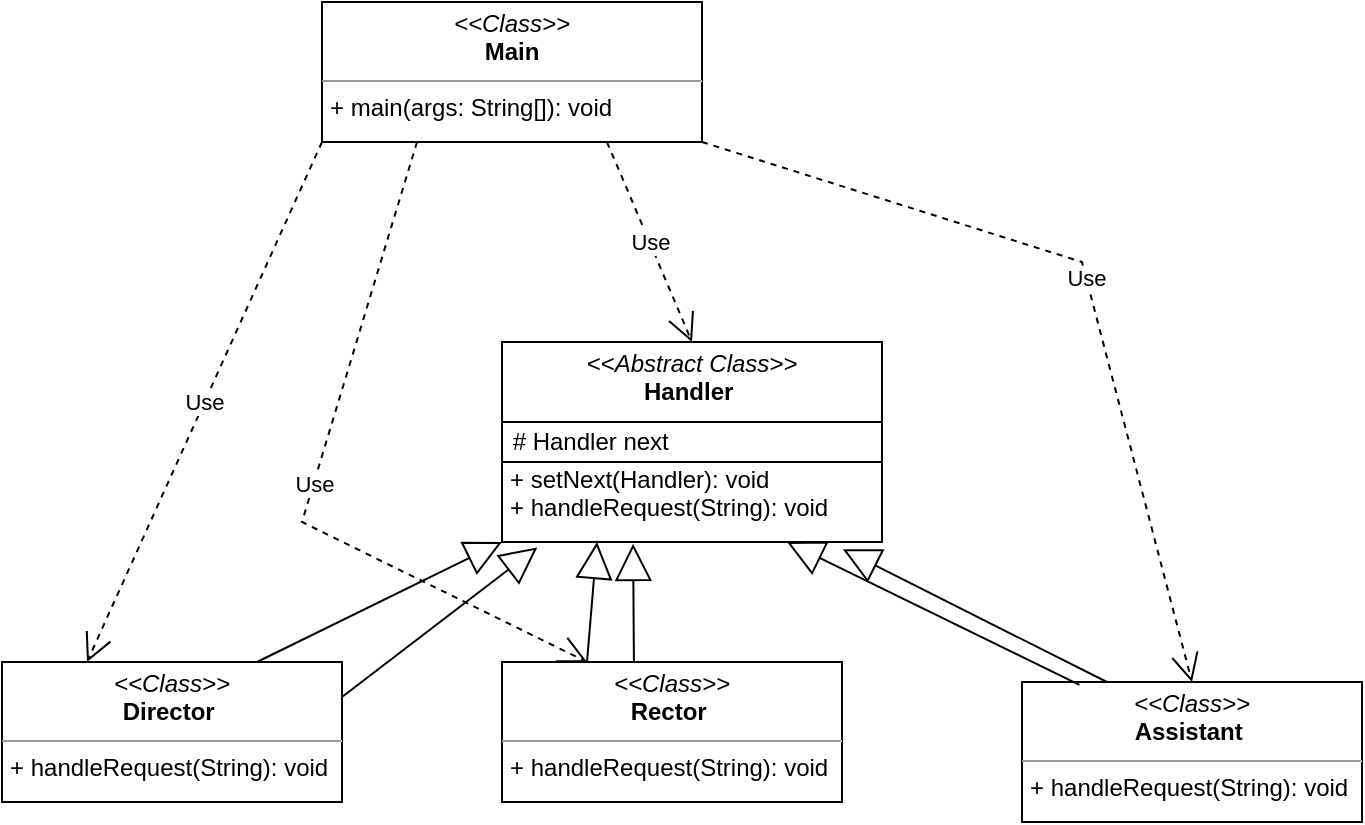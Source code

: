 <mxfile version="22.1.22" type="embed">
  <diagram name="Page-1" id="c4acf3e9-155e-7222-9cf6-157b1a14988f">
    <mxGraphModel dx="760" dy="596" grid="1" gridSize="10" guides="1" tooltips="1" connect="1" arrows="1" fold="1" page="1" pageScale="1" pageWidth="850" pageHeight="1100" background="none" math="0" shadow="0">
      <root>
        <mxCell id="0" />
        <mxCell id="1" parent="0" />
        <mxCell id="ODsbnVd8StHhgChr9COE-1" value="&lt;p style=&quot;margin:0px;margin-top:4px;text-align:center;&quot;&gt;&lt;i&gt;&amp;lt;&amp;lt;Class&amp;gt;&amp;gt;&lt;/i&gt;&lt;br&gt;&lt;b&gt;Main&lt;/b&gt;&lt;/p&gt;&lt;hr size=&quot;1&quot;&gt;&lt;p style=&quot;margin:0px;margin-left:4px;&quot;&gt;+ main(args: String[]): void&lt;/p&gt;" style="verticalAlign=top;align=left;overflow=fill;fontSize=12;fontFamily=Helvetica;html=1;rounded=0;shadow=0;comic=0;labelBackgroundColor=none;strokeWidth=1" parent="1" vertex="1">
          <mxGeometry x="300" y="60" width="190" height="70" as="geometry" />
        </mxCell>
        <mxCell id="ODsbnVd8StHhgChr9COE-2" value="&lt;p style=&quot;margin:0px;margin-top:4px;text-align:center;&quot;&gt;&lt;i&gt;&amp;lt;&amp;lt;Class&amp;gt;&amp;gt;&lt;/i&gt;&lt;br&gt;&lt;b&gt;Assistant&amp;nbsp;&lt;/b&gt;&lt;br&gt;&lt;/p&gt;&lt;hr size=&quot;1&quot;&gt;&lt;p style=&quot;margin:0px;margin-left:4px;&quot;&gt;+ handleRequest(String): void&lt;br&gt;&lt;/p&gt;" style="verticalAlign=top;align=left;overflow=fill;fontSize=12;fontFamily=Helvetica;html=1;rounded=0;shadow=0;comic=0;labelBackgroundColor=none;strokeWidth=1" parent="1" vertex="1">
          <mxGeometry x="650" y="400" width="170" height="70" as="geometry" />
        </mxCell>
        <mxCell id="ODsbnVd8StHhgChr9COE-9" value="&lt;p style=&quot;margin:0px;margin-top:4px;text-align:center;&quot;&gt;&lt;i&gt;&amp;lt;&amp;lt;Abstract Class&amp;gt;&amp;gt;&lt;/i&gt;&lt;br&gt;&lt;b&gt;Handler&amp;nbsp;&lt;/b&gt;&lt;br&gt;&lt;/p&gt;&lt;p style=&quot;margin:0px;margin-left:4px;&quot;&gt;&lt;br&gt;&lt;/p&gt;&lt;p style=&quot;margin:0px;margin-left:4px;&quot;&gt;&lt;br&gt;&lt;/p&gt;&lt;p style=&quot;margin:0px;margin-left:4px;&quot;&gt;+ setNext(Handler): void&lt;/p&gt;&lt;p style=&quot;margin:0px;margin-left:4px;&quot;&gt;+ handleRequest(String): void&lt;/p&gt;" style="verticalAlign=top;align=left;overflow=fill;fontSize=12;fontFamily=Helvetica;html=1;rounded=0;shadow=0;comic=0;labelBackgroundColor=none;strokeWidth=1" parent="1" vertex="1">
          <mxGeometry x="390" y="230" width="190" height="100" as="geometry" />
        </mxCell>
        <mxCell id="ODsbnVd8StHhgChr9COE-10" value="&lt;p style=&quot;margin:0px;margin-top:4px;text-align:center;&quot;&gt;&lt;i&gt;&amp;lt;&amp;lt;Class&amp;gt;&amp;gt;&lt;/i&gt;&lt;br&gt;&lt;b&gt;Director&amp;nbsp;&lt;/b&gt;&lt;br&gt;&lt;/p&gt;&lt;hr size=&quot;1&quot;&gt;&lt;p style=&quot;margin:0px;margin-left:4px;&quot;&gt;+ handleRequest(String): void&lt;br&gt;&lt;/p&gt;" style="verticalAlign=top;align=left;overflow=fill;fontSize=12;fontFamily=Helvetica;html=1;rounded=0;shadow=0;comic=0;labelBackgroundColor=none;strokeWidth=1" parent="1" vertex="1">
          <mxGeometry x="140" y="390" width="170" height="70" as="geometry" />
        </mxCell>
        <mxCell id="5" value="&lt;p style=&quot;margin:0px;margin-top:4px;text-align:center;&quot;&gt;&lt;i&gt;&amp;lt;&amp;lt;Class&amp;gt;&amp;gt;&lt;/i&gt;&lt;br&gt;&lt;b&gt;Rector&amp;nbsp;&lt;/b&gt;&lt;br&gt;&lt;/p&gt;&lt;hr size=&quot;1&quot;&gt;&lt;p style=&quot;margin:0px;margin-left:4px;&quot;&gt;+ handleRequest(String): void&lt;br&gt;&lt;/p&gt;" style="verticalAlign=top;align=left;overflow=fill;fontSize=12;fontFamily=Helvetica;html=1;rounded=0;shadow=0;comic=0;labelBackgroundColor=none;strokeWidth=1" parent="1" vertex="1">
          <mxGeometry x="390" y="390" width="170" height="70" as="geometry" />
        </mxCell>
        <mxCell id="10" value="" style="endArrow=block;endSize=16;endFill=0;html=1;rounded=0;entryX=0;entryY=1;entryDx=0;entryDy=0;exitX=0.75;exitY=0;exitDx=0;exitDy=0;" edge="1" parent="1" source="ODsbnVd8StHhgChr9COE-10" target="ODsbnVd8StHhgChr9COE-9">
          <mxGeometry width="160" relative="1" as="geometry">
            <mxPoint x="130" y="170" as="sourcePoint" />
            <mxPoint x="30" y="100" as="targetPoint" />
          </mxGeometry>
        </mxCell>
        <mxCell id="12" value="Use" style="endArrow=open;endSize=12;dashed=1;html=1;rounded=0;exitX=0;exitY=1;exitDx=0;exitDy=0;entryX=0.25;entryY=0;entryDx=0;entryDy=0;" edge="1" parent="1" source="ODsbnVd8StHhgChr9COE-1" target="ODsbnVd8StHhgChr9COE-10">
          <mxGeometry width="160" relative="1" as="geometry">
            <mxPoint x="390" y="400" as="sourcePoint" />
            <mxPoint x="550" y="400" as="targetPoint" />
          </mxGeometry>
        </mxCell>
        <mxCell id="13" value="Use" style="endArrow=open;endSize=12;dashed=1;html=1;rounded=0;exitX=0.25;exitY=1;exitDx=0;exitDy=0;entryX=0.25;entryY=0;entryDx=0;entryDy=0;" edge="1" parent="1" source="ODsbnVd8StHhgChr9COE-1" target="5">
          <mxGeometry width="160" relative="1" as="geometry">
            <mxPoint x="260" y="140" as="sourcePoint" />
            <mxPoint x="223" y="400" as="targetPoint" />
            <Array as="points">
              <mxPoint x="290" y="320" />
            </Array>
          </mxGeometry>
        </mxCell>
        <mxCell id="14" value="Use" style="endArrow=open;endSize=12;dashed=1;html=1;rounded=0;exitX=0.75;exitY=1;exitDx=0;exitDy=0;entryX=0.5;entryY=0;entryDx=0;entryDy=0;" edge="1" parent="1" source="ODsbnVd8StHhgChr9COE-1" target="ODsbnVd8StHhgChr9COE-9">
          <mxGeometry width="160" relative="1" as="geometry">
            <mxPoint x="260" y="140" as="sourcePoint" />
            <mxPoint x="223" y="400" as="targetPoint" />
          </mxGeometry>
        </mxCell>
        <mxCell id="15" value="Use" style="endArrow=open;endSize=12;dashed=1;html=1;rounded=0;exitX=1;exitY=1;exitDx=0;exitDy=0;entryX=0.5;entryY=0;entryDx=0;entryDy=0;" edge="1" parent="1" source="ODsbnVd8StHhgChr9COE-1" target="ODsbnVd8StHhgChr9COE-2">
          <mxGeometry width="160" relative="1" as="geometry">
            <mxPoint x="403" y="140" as="sourcePoint" />
            <mxPoint x="515" y="240" as="targetPoint" />
            <Array as="points">
              <mxPoint x="680" y="190" />
            </Array>
          </mxGeometry>
        </mxCell>
        <mxCell id="17" value="" style="endArrow=block;endSize=16;endFill=0;html=1;rounded=0;entryX=0.093;entryY=1.027;entryDx=0;entryDy=0;exitX=1;exitY=0.25;exitDx=0;exitDy=0;entryPerimeter=0;" edge="1" parent="1" source="ODsbnVd8StHhgChr9COE-10" target="ODsbnVd8StHhgChr9COE-9">
          <mxGeometry width="160" relative="1" as="geometry">
            <mxPoint x="288" y="400" as="sourcePoint" />
            <mxPoint x="370" y="350" as="targetPoint" />
          </mxGeometry>
        </mxCell>
        <mxCell id="18" value="" style="endArrow=block;endSize=16;endFill=0;html=1;rounded=0;entryX=0.25;entryY=1;entryDx=0;entryDy=0;exitX=0.25;exitY=0;exitDx=0;exitDy=0;" edge="1" parent="1" source="5" target="ODsbnVd8StHhgChr9COE-9">
          <mxGeometry width="160" relative="1" as="geometry">
            <mxPoint x="298" y="410" as="sourcePoint" />
            <mxPoint x="380" y="360" as="targetPoint" />
          </mxGeometry>
        </mxCell>
        <mxCell id="19" value="" style="endArrow=block;endSize=16;endFill=0;html=1;rounded=0;entryX=0.345;entryY=1.009;entryDx=0;entryDy=0;exitX=0.388;exitY=-0.007;exitDx=0;exitDy=0;entryPerimeter=0;exitPerimeter=0;" edge="1" parent="1" source="5" target="ODsbnVd8StHhgChr9COE-9">
          <mxGeometry width="160" relative="1" as="geometry">
            <mxPoint x="308" y="420" as="sourcePoint" />
            <mxPoint x="390" y="370" as="targetPoint" />
          </mxGeometry>
        </mxCell>
        <mxCell id="20" value="" style="endArrow=block;endSize=16;endFill=0;html=1;rounded=0;entryX=0.75;entryY=1;entryDx=0;entryDy=0;exitX=0.169;exitY=0.02;exitDx=0;exitDy=0;exitPerimeter=0;" edge="1" parent="1" source="ODsbnVd8StHhgChr9COE-2" target="ODsbnVd8StHhgChr9COE-9">
          <mxGeometry width="160" relative="1" as="geometry">
            <mxPoint x="318" y="430" as="sourcePoint" />
            <mxPoint x="400" y="380" as="targetPoint" />
          </mxGeometry>
        </mxCell>
        <mxCell id="21" value="" style="endArrow=block;endSize=16;endFill=0;html=1;rounded=0;entryX=0.897;entryY=1.036;entryDx=0;entryDy=0;exitX=0.25;exitY=0;exitDx=0;exitDy=0;entryPerimeter=0;" edge="1" parent="1" source="ODsbnVd8StHhgChr9COE-2" target="ODsbnVd8StHhgChr9COE-9">
          <mxGeometry width="160" relative="1" as="geometry">
            <mxPoint x="687" y="412" as="sourcePoint" />
            <mxPoint x="588" y="350" as="targetPoint" />
          </mxGeometry>
        </mxCell>
        <mxCell id="23" value="&amp;nbsp;# Handler next" style="html=1;whiteSpace=wrap;align=left;" vertex="1" parent="1">
          <mxGeometry x="390" y="270" width="190" height="20" as="geometry" />
        </mxCell>
      </root>
    </mxGraphModel>
  </diagram>
</mxfile>
